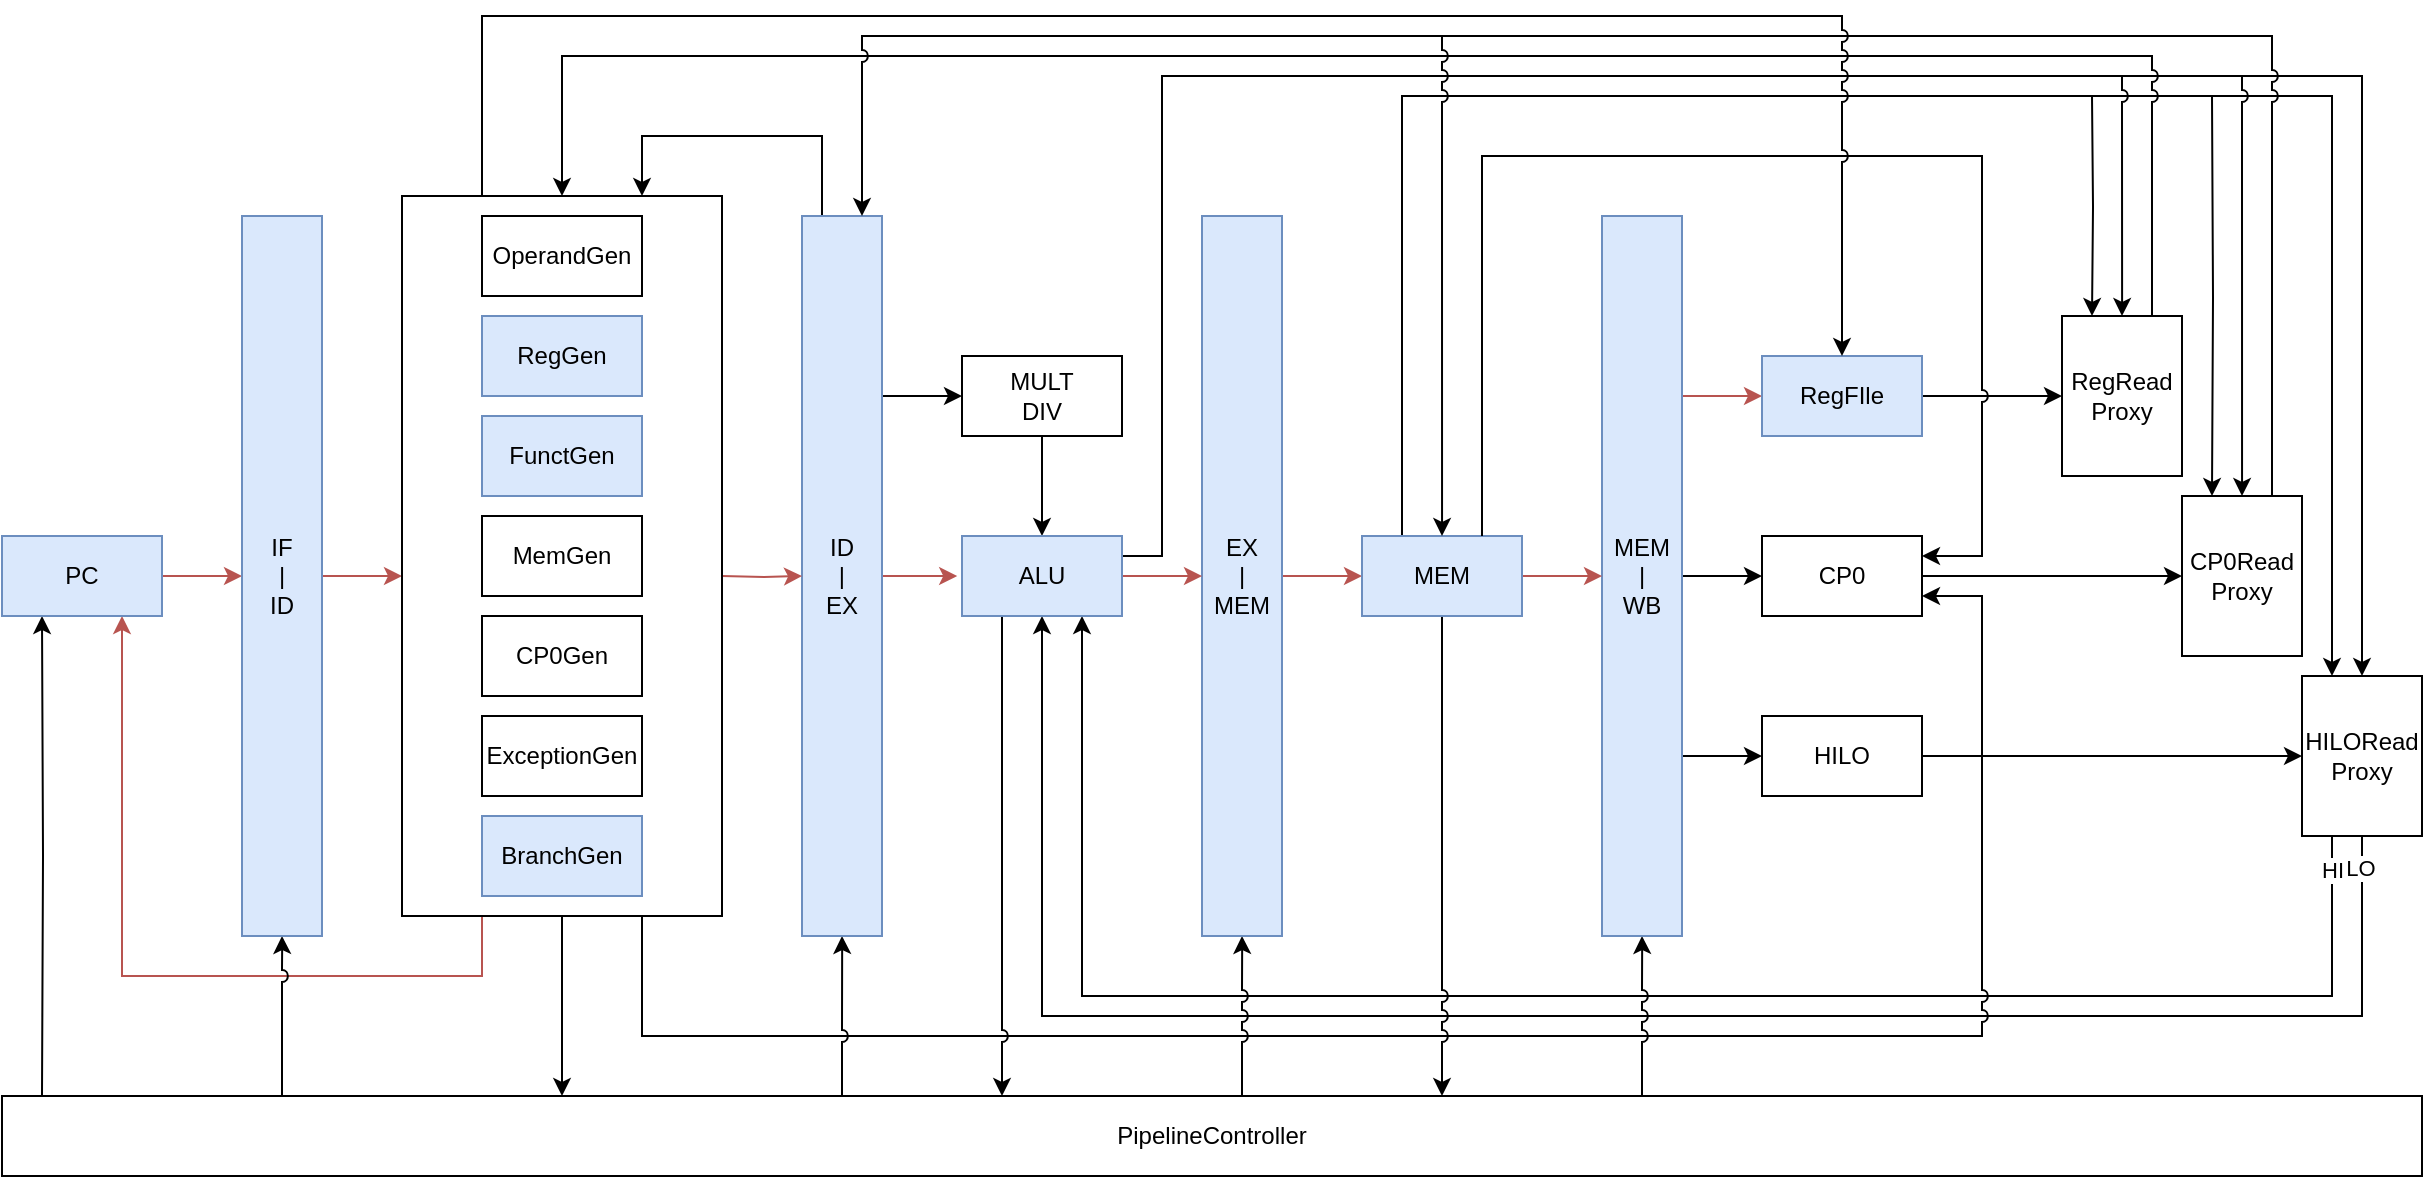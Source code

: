 <mxfile version="14.4.3" type="github">
  <diagram id="Vwi1EXBxK2TPIhp4Lb0i" name="Page-1">
    <mxGraphModel dx="172" dy="143" grid="1" gridSize="10" guides="1" tooltips="1" connect="1" arrows="1" fold="1" page="1" pageScale="1" pageWidth="1654" pageHeight="1169" math="0" shadow="0">
      <root>
        <mxCell id="0" />
        <mxCell id="1" parent="0" />
        <mxCell id="NHjuUeP-jw1T3mchbmi4-1" value="" style="endArrow=none;html=1;" parent="1" edge="1">
          <mxGeometry width="50" height="50" relative="1" as="geometry">
            <mxPoint x="1390" y="260" as="sourcePoint" />
            <mxPoint x="1450" y="260" as="targetPoint" />
          </mxGeometry>
        </mxCell>
        <mxCell id="NHjuUeP-jw1T3mchbmi4-2" value="" style="endArrow=none;html=1;" parent="1" edge="1">
          <mxGeometry width="50" height="50" relative="1" as="geometry">
            <mxPoint x="1375" y="270" as="sourcePoint" />
            <mxPoint x="1435" y="270" as="targetPoint" />
          </mxGeometry>
        </mxCell>
        <mxCell id="NHjuUeP-jw1T3mchbmi4-3" value="" style="endArrow=none;html=1;exitX=1;exitY=0.25;exitDx=0;exitDy=0;jumpStyle=arc;rounded=0;" parent="1" source="NHjuUeP-jw1T3mchbmi4-39" edge="1">
          <mxGeometry width="50" height="50" relative="1" as="geometry">
            <mxPoint x="890" y="370" as="sourcePoint" />
            <mxPoint x="1391.333" y="260" as="targetPoint" />
            <Array as="points">
              <mxPoint x="910" y="500" />
              <mxPoint x="910" y="260" />
            </Array>
          </mxGeometry>
        </mxCell>
        <mxCell id="NHjuUeP-jw1T3mchbmi4-4" value="" style="endArrow=none;html=1;exitX=0.25;exitY=0;exitDx=0;exitDy=0;rounded=0;" parent="1" source="NHjuUeP-jw1T3mchbmi4-42" edge="1">
          <mxGeometry width="50" height="50" relative="1" as="geometry">
            <mxPoint x="1025" y="490" as="sourcePoint" />
            <mxPoint x="1375" y="270" as="targetPoint" />
            <Array as="points">
              <mxPoint x="1030" y="270" />
            </Array>
          </mxGeometry>
        </mxCell>
        <mxCell id="NHjuUeP-jw1T3mchbmi4-5" style="edgeStyle=orthogonalEdgeStyle;rounded=0;orthogonalLoop=1;jettySize=auto;html=1;exitX=0.5;exitY=1;exitDx=0;exitDy=0;entryX=0.5;entryY=1;entryDx=0;entryDy=0;" parent="1" source="NHjuUeP-jw1T3mchbmi4-53" target="NHjuUeP-jw1T3mchbmi4-39" edge="1">
          <mxGeometry relative="1" as="geometry">
            <Array as="points">
              <mxPoint x="1510" y="730" />
              <mxPoint x="850" y="730" />
            </Array>
          </mxGeometry>
        </mxCell>
        <mxCell id="NHjuUeP-jw1T3mchbmi4-6" value="LO" style="edgeLabel;html=1;align=center;verticalAlign=middle;resizable=0;points=[];" parent="NHjuUeP-jw1T3mchbmi4-5" vertex="1" connectable="0">
          <mxGeometry x="-0.967" y="-1" relative="1" as="geometry">
            <mxPoint as="offset" />
          </mxGeometry>
        </mxCell>
        <mxCell id="NHjuUeP-jw1T3mchbmi4-7" style="edgeStyle=orthogonalEdgeStyle;rounded=0;orthogonalLoop=1;jettySize=auto;html=1;exitX=0.25;exitY=1;exitDx=0;exitDy=0;entryX=0.75;entryY=1;entryDx=0;entryDy=0;" parent="1" source="NHjuUeP-jw1T3mchbmi4-53" target="NHjuUeP-jw1T3mchbmi4-39" edge="1">
          <mxGeometry relative="1" as="geometry">
            <Array as="points">
              <mxPoint x="1495" y="720" />
              <mxPoint x="870" y="720" />
            </Array>
          </mxGeometry>
        </mxCell>
        <mxCell id="NHjuUeP-jw1T3mchbmi4-8" value="HI" style="edgeLabel;html=1;align=center;verticalAlign=middle;resizable=0;points=[];" parent="NHjuUeP-jw1T3mchbmi4-7" vertex="1" connectable="0">
          <mxGeometry x="-0.962" relative="1" as="geometry">
            <mxPoint as="offset" />
          </mxGeometry>
        </mxCell>
        <mxCell id="NHjuUeP-jw1T3mchbmi4-9" style="edgeStyle=orthogonalEdgeStyle;rounded=0;orthogonalLoop=1;jettySize=auto;html=1;entryX=0.75;entryY=1;entryDx=0;entryDy=0;fillColor=#f8cecc;strokeColor=#b85450;" parent="1" source="NHjuUeP-jw1T3mchbmi4-59" target="NHjuUeP-jw1T3mchbmi4-16" edge="1">
          <mxGeometry relative="1" as="geometry">
            <Array as="points">
              <mxPoint x="570" y="710" />
              <mxPoint x="390" y="710" />
            </Array>
            <mxPoint x="550" y="700" as="sourcePoint" />
          </mxGeometry>
        </mxCell>
        <mxCell id="NHjuUeP-jw1T3mchbmi4-10" style="edgeStyle=orthogonalEdgeStyle;rounded=0;orthogonalLoop=1;jettySize=auto;html=1;entryX=1;entryY=0.75;entryDx=0;entryDy=0;jumpStyle=arc;" parent="1" source="NHjuUeP-jw1T3mchbmi4-59" target="NHjuUeP-jw1T3mchbmi4-46" edge="1">
          <mxGeometry relative="1" as="geometry">
            <Array as="points">
              <mxPoint x="650" y="740" />
              <mxPoint x="1320" y="740" />
              <mxPoint x="1320" y="520" />
            </Array>
            <mxPoint x="670" y="720" as="sourcePoint" />
          </mxGeometry>
        </mxCell>
        <mxCell id="NHjuUeP-jw1T3mchbmi4-11" style="edgeStyle=orthogonalEdgeStyle;rounded=0;orthogonalLoop=1;jettySize=auto;html=1;jumpStyle=arc;" parent="1" target="NHjuUeP-jw1T3mchbmi4-53" edge="1">
          <mxGeometry relative="1" as="geometry">
            <Array as="points">
              <mxPoint x="1510" y="260" />
            </Array>
            <mxPoint x="1450" y="260" as="sourcePoint" />
          </mxGeometry>
        </mxCell>
        <mxCell id="NHjuUeP-jw1T3mchbmi4-12" style="edgeStyle=orthogonalEdgeStyle;rounded=0;orthogonalLoop=1;jettySize=auto;html=1;entryX=0.25;entryY=0;entryDx=0;entryDy=0;endFill=1;snapToPoint=0;" parent="1" target="NHjuUeP-jw1T3mchbmi4-53" edge="1">
          <mxGeometry relative="1" as="geometry">
            <Array as="points">
              <mxPoint x="1495" y="270" />
            </Array>
            <mxPoint x="1435" y="270" as="sourcePoint" />
          </mxGeometry>
        </mxCell>
        <mxCell id="NHjuUeP-jw1T3mchbmi4-13" value="PipelineController" style="rounded=0;whiteSpace=wrap;html=1;direction=south;" parent="1" vertex="1">
          <mxGeometry x="330" y="770" width="1210" height="40" as="geometry" />
        </mxCell>
        <mxCell id="NHjuUeP-jw1T3mchbmi4-14" style="edgeStyle=orthogonalEdgeStyle;rounded=0;orthogonalLoop=1;jettySize=auto;html=1;exitX=1;exitY=0.5;exitDx=0;exitDy=0;fillColor=#f8cecc;strokeColor=#b85450;" parent="1" source="NHjuUeP-jw1T3mchbmi4-16" target="NHjuUeP-jw1T3mchbmi4-19" edge="1">
          <mxGeometry relative="1" as="geometry" />
        </mxCell>
        <mxCell id="NHjuUeP-jw1T3mchbmi4-15" style="edgeStyle=orthogonalEdgeStyle;rounded=0;orthogonalLoop=1;jettySize=auto;html=1;entryX=0.25;entryY=1;entryDx=0;entryDy=0;" parent="1" target="NHjuUeP-jw1T3mchbmi4-16" edge="1">
          <mxGeometry relative="1" as="geometry">
            <mxPoint x="350" y="770" as="sourcePoint" />
          </mxGeometry>
        </mxCell>
        <mxCell id="NHjuUeP-jw1T3mchbmi4-16" value="PC" style="rounded=0;whiteSpace=wrap;html=1;fillColor=#dae8fc;strokeColor=#6c8ebf;" parent="1" vertex="1">
          <mxGeometry x="330" y="490" width="80" height="40" as="geometry" />
        </mxCell>
        <mxCell id="NHjuUeP-jw1T3mchbmi4-17" style="edgeStyle=orthogonalEdgeStyle;rounded=0;orthogonalLoop=1;jettySize=auto;html=1;exitX=1;exitY=0.5;exitDx=0;exitDy=0;entryX=0;entryY=0.5;entryDx=0;entryDy=0;fillColor=#f8cecc;strokeColor=#b85450;" parent="1" source="NHjuUeP-jw1T3mchbmi4-19" edge="1">
          <mxGeometry relative="1" as="geometry">
            <mxPoint x="530" y="510" as="targetPoint" />
          </mxGeometry>
        </mxCell>
        <mxCell id="NHjuUeP-jw1T3mchbmi4-18" style="edgeStyle=orthogonalEdgeStyle;rounded=0;orthogonalLoop=1;jettySize=auto;html=1;entryX=0.5;entryY=1;entryDx=0;entryDy=0;jumpStyle=arc;" parent="1" target="NHjuUeP-jw1T3mchbmi4-19" edge="1">
          <mxGeometry relative="1" as="geometry">
            <mxPoint x="470" y="770" as="sourcePoint" />
          </mxGeometry>
        </mxCell>
        <mxCell id="NHjuUeP-jw1T3mchbmi4-19" value="IF&lt;br&gt;|&lt;br&gt;ID" style="rounded=0;whiteSpace=wrap;html=1;fillColor=#dae8fc;strokeColor=#6c8ebf;" parent="1" vertex="1">
          <mxGeometry x="450" y="330" width="40" height="360" as="geometry" />
        </mxCell>
        <mxCell id="NHjuUeP-jw1T3mchbmi4-20" style="edgeStyle=orthogonalEdgeStyle;rounded=0;orthogonalLoop=1;jettySize=auto;html=1;exitX=1;exitY=0.25;exitDx=0;exitDy=0;entryX=0;entryY=0.5;entryDx=0;entryDy=0;" parent="1" source="NHjuUeP-jw1T3mchbmi4-24" target="NHjuUeP-jw1T3mchbmi4-36" edge="1">
          <mxGeometry relative="1" as="geometry" />
        </mxCell>
        <mxCell id="NHjuUeP-jw1T3mchbmi4-21" style="edgeStyle=orthogonalEdgeStyle;rounded=0;orthogonalLoop=1;jettySize=auto;html=1;exitX=1;exitY=0.5;exitDx=0;exitDy=0;entryX=-0.03;entryY=0.482;entryDx=0;entryDy=0;entryPerimeter=0;fillColor=#f8cecc;strokeColor=#b85450;" parent="1" source="NHjuUeP-jw1T3mchbmi4-24" target="NHjuUeP-jw1T3mchbmi4-39" edge="1">
          <mxGeometry relative="1" as="geometry" />
        </mxCell>
        <mxCell id="NHjuUeP-jw1T3mchbmi4-22" style="edgeStyle=orthogonalEdgeStyle;rounded=0;orthogonalLoop=1;jettySize=auto;html=1;entryX=0.5;entryY=1;entryDx=0;entryDy=0;jumpStyle=arc;" parent="1" target="NHjuUeP-jw1T3mchbmi4-24" edge="1">
          <mxGeometry relative="1" as="geometry">
            <mxPoint x="750" y="770" as="sourcePoint" />
          </mxGeometry>
        </mxCell>
        <mxCell id="NHjuUeP-jw1T3mchbmi4-23" style="edgeStyle=orthogonalEdgeStyle;rounded=0;orthogonalLoop=1;jettySize=auto;html=1;exitX=0.25;exitY=0;exitDx=0;exitDy=0;entryX=0.75;entryY=0;entryDx=0;entryDy=0;" parent="1" source="NHjuUeP-jw1T3mchbmi4-24" target="NHjuUeP-jw1T3mchbmi4-59" edge="1">
          <mxGeometry relative="1" as="geometry">
            <Array as="points">
              <mxPoint x="740" y="290" />
              <mxPoint x="650" y="290" />
            </Array>
            <mxPoint x="670" y="290" as="targetPoint" />
          </mxGeometry>
        </mxCell>
        <mxCell id="NHjuUeP-jw1T3mchbmi4-24" value="ID&lt;br&gt;|&lt;br&gt;EX" style="rounded=0;whiteSpace=wrap;html=1;fillColor=#dae8fc;strokeColor=#6c8ebf;" parent="1" vertex="1">
          <mxGeometry x="730" y="330" width="40" height="360" as="geometry" />
        </mxCell>
        <mxCell id="NHjuUeP-jw1T3mchbmi4-25" style="edgeStyle=orthogonalEdgeStyle;rounded=0;orthogonalLoop=1;jettySize=auto;html=1;exitX=1;exitY=0.5;exitDx=0;exitDy=0;entryX=0;entryY=0.5;entryDx=0;entryDy=0;fillColor=#f8cecc;strokeColor=#b85450;" parent="1" source="NHjuUeP-jw1T3mchbmi4-27" target="NHjuUeP-jw1T3mchbmi4-42" edge="1">
          <mxGeometry relative="1" as="geometry" />
        </mxCell>
        <mxCell id="NHjuUeP-jw1T3mchbmi4-26" style="edgeStyle=orthogonalEdgeStyle;rounded=0;orthogonalLoop=1;jettySize=auto;html=1;entryX=0.5;entryY=1;entryDx=0;entryDy=0;jumpStyle=arc;" parent="1" target="NHjuUeP-jw1T3mchbmi4-27" edge="1">
          <mxGeometry relative="1" as="geometry">
            <mxPoint x="950" y="770" as="sourcePoint" />
          </mxGeometry>
        </mxCell>
        <mxCell id="NHjuUeP-jw1T3mchbmi4-27" value="EX&lt;br&gt;|&lt;br&gt;MEM" style="rounded=0;whiteSpace=wrap;html=1;fillColor=#dae8fc;strokeColor=#6c8ebf;" parent="1" vertex="1">
          <mxGeometry x="930" y="330" width="40" height="360" as="geometry" />
        </mxCell>
        <mxCell id="NHjuUeP-jw1T3mchbmi4-28" style="edgeStyle=orthogonalEdgeStyle;rounded=0;orthogonalLoop=1;jettySize=auto;html=1;exitX=1;exitY=0.5;exitDx=0;exitDy=0;entryX=0;entryY=0.5;entryDx=0;entryDy=0;" parent="1" source="NHjuUeP-jw1T3mchbmi4-32" target="NHjuUeP-jw1T3mchbmi4-46" edge="1">
          <mxGeometry relative="1" as="geometry" />
        </mxCell>
        <mxCell id="NHjuUeP-jw1T3mchbmi4-29" style="edgeStyle=orthogonalEdgeStyle;rounded=0;orthogonalLoop=1;jettySize=auto;html=1;exitX=1;exitY=0.25;exitDx=0;exitDy=0;entryX=0;entryY=0.5;entryDx=0;entryDy=0;fillColor=#f8cecc;strokeColor=#b85450;" parent="1" source="NHjuUeP-jw1T3mchbmi4-32" target="NHjuUeP-jw1T3mchbmi4-44" edge="1">
          <mxGeometry relative="1" as="geometry" />
        </mxCell>
        <mxCell id="NHjuUeP-jw1T3mchbmi4-30" style="edgeStyle=orthogonalEdgeStyle;rounded=0;orthogonalLoop=1;jettySize=auto;html=1;exitX=1;exitY=0.75;exitDx=0;exitDy=0;entryX=0;entryY=0.5;entryDx=0;entryDy=0;" parent="1" source="NHjuUeP-jw1T3mchbmi4-32" target="NHjuUeP-jw1T3mchbmi4-48" edge="1">
          <mxGeometry relative="1" as="geometry" />
        </mxCell>
        <mxCell id="NHjuUeP-jw1T3mchbmi4-31" style="edgeStyle=orthogonalEdgeStyle;rounded=0;orthogonalLoop=1;jettySize=auto;html=1;entryX=0.5;entryY=1;entryDx=0;entryDy=0;jumpStyle=arc;" parent="1" target="NHjuUeP-jw1T3mchbmi4-32" edge="1">
          <mxGeometry relative="1" as="geometry">
            <mxPoint x="1150" y="770" as="sourcePoint" />
          </mxGeometry>
        </mxCell>
        <mxCell id="NHjuUeP-jw1T3mchbmi4-32" value="MEM&lt;br&gt;|&lt;br&gt;WB" style="rounded=0;whiteSpace=wrap;html=1;fillColor=#dae8fc;strokeColor=#6c8ebf;" parent="1" vertex="1">
          <mxGeometry x="1130" y="330" width="40" height="360" as="geometry" />
        </mxCell>
        <mxCell id="NHjuUeP-jw1T3mchbmi4-33" style="edgeStyle=orthogonalEdgeStyle;rounded=0;orthogonalLoop=1;jettySize=auto;html=1;exitX=1;exitY=0.5;exitDx=0;exitDy=0;entryX=0;entryY=0.5;entryDx=0;entryDy=0;fillColor=#f8cecc;strokeColor=#b85450;" parent="1" target="NHjuUeP-jw1T3mchbmi4-24" edge="1">
          <mxGeometry relative="1" as="geometry">
            <mxPoint x="690" y="510" as="sourcePoint" />
          </mxGeometry>
        </mxCell>
        <mxCell id="NHjuUeP-jw1T3mchbmi4-34" style="edgeStyle=orthogonalEdgeStyle;rounded=0;orthogonalLoop=1;jettySize=auto;html=1;exitX=0.5;exitY=1;exitDx=0;exitDy=0;" parent="1" source="NHjuUeP-jw1T3mchbmi4-59" edge="1">
          <mxGeometry relative="1" as="geometry">
            <mxPoint x="650" y="710" as="sourcePoint" />
            <mxPoint x="610" y="770" as="targetPoint" />
            <Array as="points">
              <mxPoint x="610" y="770" />
            </Array>
          </mxGeometry>
        </mxCell>
        <mxCell id="NHjuUeP-jw1T3mchbmi4-35" style="edgeStyle=orthogonalEdgeStyle;rounded=0;orthogonalLoop=1;jettySize=auto;html=1;exitX=0.5;exitY=1;exitDx=0;exitDy=0;entryX=0.5;entryY=0;entryDx=0;entryDy=0;" parent="1" source="NHjuUeP-jw1T3mchbmi4-36" target="NHjuUeP-jw1T3mchbmi4-39" edge="1">
          <mxGeometry relative="1" as="geometry" />
        </mxCell>
        <mxCell id="NHjuUeP-jw1T3mchbmi4-36" value="MULT&lt;br&gt;DIV" style="rounded=0;whiteSpace=wrap;html=1;" parent="1" vertex="1">
          <mxGeometry x="810" y="400" width="80" height="40" as="geometry" />
        </mxCell>
        <mxCell id="NHjuUeP-jw1T3mchbmi4-37" style="edgeStyle=orthogonalEdgeStyle;rounded=0;orthogonalLoop=1;jettySize=auto;html=1;exitX=1;exitY=0.5;exitDx=0;exitDy=0;entryX=0;entryY=0.5;entryDx=0;entryDy=0;fillColor=#f8cecc;strokeColor=#b85450;" parent="1" source="NHjuUeP-jw1T3mchbmi4-39" target="NHjuUeP-jw1T3mchbmi4-27" edge="1">
          <mxGeometry relative="1" as="geometry" />
        </mxCell>
        <mxCell id="NHjuUeP-jw1T3mchbmi4-38" style="edgeStyle=orthogonalEdgeStyle;rounded=0;orthogonalLoop=1;jettySize=auto;html=1;exitX=0.25;exitY=1;exitDx=0;exitDy=0;jumpStyle=arc;" parent="1" source="NHjuUeP-jw1T3mchbmi4-39" edge="1">
          <mxGeometry relative="1" as="geometry">
            <mxPoint x="830" y="770" as="targetPoint" />
          </mxGeometry>
        </mxCell>
        <mxCell id="NHjuUeP-jw1T3mchbmi4-39" value="ALU" style="rounded=0;whiteSpace=wrap;html=1;fillColor=#dae8fc;strokeColor=#6c8ebf;" parent="1" vertex="1">
          <mxGeometry x="810" y="490" width="80" height="40" as="geometry" />
        </mxCell>
        <mxCell id="NHjuUeP-jw1T3mchbmi4-40" style="edgeStyle=orthogonalEdgeStyle;rounded=0;orthogonalLoop=1;jettySize=auto;html=1;exitX=1;exitY=0.5;exitDx=0;exitDy=0;entryX=0;entryY=0.5;entryDx=0;entryDy=0;fillColor=#f8cecc;strokeColor=#b85450;" parent="1" source="NHjuUeP-jw1T3mchbmi4-42" target="NHjuUeP-jw1T3mchbmi4-32" edge="1">
          <mxGeometry relative="1" as="geometry" />
        </mxCell>
        <mxCell id="NHjuUeP-jw1T3mchbmi4-41" style="edgeStyle=orthogonalEdgeStyle;rounded=0;orthogonalLoop=1;jettySize=auto;html=1;exitX=0.5;exitY=1;exitDx=0;exitDy=0;jumpStyle=arc;" parent="1" source="NHjuUeP-jw1T3mchbmi4-42" edge="1">
          <mxGeometry relative="1" as="geometry">
            <mxPoint x="1050" y="770" as="targetPoint" />
          </mxGeometry>
        </mxCell>
        <mxCell id="NHjuUeP-jw1T3mchbmi4-42" value="MEM" style="rounded=0;whiteSpace=wrap;html=1;fillColor=#dae8fc;strokeColor=#6c8ebf;" parent="1" vertex="1">
          <mxGeometry x="1010" y="490" width="80" height="40" as="geometry" />
        </mxCell>
        <mxCell id="NHjuUeP-jw1T3mchbmi4-43" style="edgeStyle=orthogonalEdgeStyle;rounded=0;orthogonalLoop=1;jettySize=auto;html=1;exitX=1;exitY=0.5;exitDx=0;exitDy=0;entryX=0;entryY=0.5;entryDx=0;entryDy=0;" parent="1" source="NHjuUeP-jw1T3mchbmi4-44" target="NHjuUeP-jw1T3mchbmi4-50" edge="1">
          <mxGeometry relative="1" as="geometry" />
        </mxCell>
        <mxCell id="NHjuUeP-jw1T3mchbmi4-44" value="RegFIle" style="rounded=0;whiteSpace=wrap;html=1;fillColor=#dae8fc;strokeColor=#6c8ebf;" parent="1" vertex="1">
          <mxGeometry x="1210" y="400" width="80" height="40" as="geometry" />
        </mxCell>
        <mxCell id="NHjuUeP-jw1T3mchbmi4-45" style="edgeStyle=orthogonalEdgeStyle;rounded=0;orthogonalLoop=1;jettySize=auto;html=1;exitX=1;exitY=0.5;exitDx=0;exitDy=0;entryX=0;entryY=0.5;entryDx=0;entryDy=0;" parent="1" source="NHjuUeP-jw1T3mchbmi4-46" target="NHjuUeP-jw1T3mchbmi4-52" edge="1">
          <mxGeometry relative="1" as="geometry" />
        </mxCell>
        <mxCell id="NHjuUeP-jw1T3mchbmi4-46" value="CP0" style="rounded=0;whiteSpace=wrap;html=1;" parent="1" vertex="1">
          <mxGeometry x="1210" y="490" width="80" height="40" as="geometry" />
        </mxCell>
        <mxCell id="NHjuUeP-jw1T3mchbmi4-47" style="edgeStyle=orthogonalEdgeStyle;rounded=0;orthogonalLoop=1;jettySize=auto;html=1;exitX=1;exitY=0.5;exitDx=0;exitDy=0;entryX=0;entryY=0.5;entryDx=0;entryDy=0;" parent="1" source="NHjuUeP-jw1T3mchbmi4-48" target="NHjuUeP-jw1T3mchbmi4-53" edge="1">
          <mxGeometry relative="1" as="geometry" />
        </mxCell>
        <mxCell id="NHjuUeP-jw1T3mchbmi4-48" value="HILO" style="rounded=0;whiteSpace=wrap;html=1;" parent="1" vertex="1">
          <mxGeometry x="1210" y="580" width="80" height="40" as="geometry" />
        </mxCell>
        <mxCell id="NHjuUeP-jw1T3mchbmi4-49" style="edgeStyle=orthogonalEdgeStyle;rounded=0;orthogonalLoop=1;jettySize=auto;html=1;exitX=0.25;exitY=0;exitDx=0;exitDy=0;entryX=0.25;entryY=0;entryDx=0;entryDy=0;" parent="1" target="NHjuUeP-jw1T3mchbmi4-50" edge="1">
          <mxGeometry relative="1" as="geometry">
            <mxPoint x="1375" y="270" as="sourcePoint" />
          </mxGeometry>
        </mxCell>
        <mxCell id="NHjuUeP-jw1T3mchbmi4-50" value="RegRead&lt;br&gt;Proxy" style="rounded=0;whiteSpace=wrap;html=1;" parent="1" vertex="1">
          <mxGeometry x="1360" y="380" width="60" height="80" as="geometry" />
        </mxCell>
        <mxCell id="NHjuUeP-jw1T3mchbmi4-51" style="edgeStyle=orthogonalEdgeStyle;rounded=0;orthogonalLoop=1;jettySize=auto;html=1;exitX=0.25;exitY=0;exitDx=0;exitDy=0;entryX=0.25;entryY=0;entryDx=0;entryDy=0;" parent="1" target="NHjuUeP-jw1T3mchbmi4-52" edge="1">
          <mxGeometry relative="1" as="geometry">
            <mxPoint x="1435" y="270" as="sourcePoint" />
          </mxGeometry>
        </mxCell>
        <mxCell id="NHjuUeP-jw1T3mchbmi4-52" value="CP0Read&lt;br&gt;Proxy" style="rounded=0;whiteSpace=wrap;html=1;" parent="1" vertex="1">
          <mxGeometry x="1420" y="470" width="60" height="80" as="geometry" />
        </mxCell>
        <mxCell id="NHjuUeP-jw1T3mchbmi4-53" value="HILORead&lt;br&gt;Proxy" style="rounded=0;whiteSpace=wrap;html=1;" parent="1" vertex="1">
          <mxGeometry x="1480" y="560" width="60" height="80" as="geometry" />
        </mxCell>
        <mxCell id="NHjuUeP-jw1T3mchbmi4-54" style="edgeStyle=orthogonalEdgeStyle;rounded=0;orthogonalLoop=1;jettySize=auto;html=1;exitX=0.5;exitY=0;exitDx=0;exitDy=0;entryX=0.5;entryY=0;entryDx=0;entryDy=0;jumpStyle=arc;" parent="1" target="NHjuUeP-jw1T3mchbmi4-50" edge="1">
          <mxGeometry relative="1" as="geometry">
            <mxPoint x="1390" y="260" as="sourcePoint" />
          </mxGeometry>
        </mxCell>
        <mxCell id="NHjuUeP-jw1T3mchbmi4-55" style="edgeStyle=orthogonalEdgeStyle;rounded=0;orthogonalLoop=1;jettySize=auto;html=1;exitX=0.5;exitY=0;exitDx=0;exitDy=0;entryX=0.5;entryY=0;entryDx=0;entryDy=0;jumpStyle=arc;" parent="1" target="NHjuUeP-jw1T3mchbmi4-52" edge="1">
          <mxGeometry relative="1" as="geometry">
            <mxPoint x="1450" y="260" as="sourcePoint" />
          </mxGeometry>
        </mxCell>
        <mxCell id="NHjuUeP-jw1T3mchbmi4-56" style="edgeStyle=orthogonalEdgeStyle;rounded=0;orthogonalLoop=1;jettySize=auto;html=1;exitX=0.75;exitY=0;exitDx=0;exitDy=0;jumpStyle=arc;entryX=0.5;entryY=0;entryDx=0;entryDy=0;" parent="1" source="NHjuUeP-jw1T3mchbmi4-50" target="NHjuUeP-jw1T3mchbmi4-59" edge="1">
          <mxGeometry relative="1" as="geometry">
            <Array as="points">
              <mxPoint x="1405" y="250" />
              <mxPoint x="610" y="250" />
            </Array>
            <mxPoint x="650" y="250" as="targetPoint" />
          </mxGeometry>
        </mxCell>
        <mxCell id="NHjuUeP-jw1T3mchbmi4-57" style="edgeStyle=orthogonalEdgeStyle;rounded=0;orthogonalLoop=1;jettySize=auto;html=1;entryX=0.75;entryY=0;entryDx=0;entryDy=0;jumpStyle=arc;" parent="1" target="NHjuUeP-jw1T3mchbmi4-24" edge="1">
          <mxGeometry relative="1" as="geometry">
            <Array as="points">
              <mxPoint x="760" y="240" />
            </Array>
            <mxPoint x="1050" y="240" as="sourcePoint" />
          </mxGeometry>
        </mxCell>
        <mxCell id="NHjuUeP-jw1T3mchbmi4-58" style="edgeStyle=orthogonalEdgeStyle;rounded=0;orthogonalLoop=1;jettySize=auto;html=1;entryX=0.5;entryY=0;entryDx=0;entryDy=0;jumpStyle=arc;" parent="1" target="NHjuUeP-jw1T3mchbmi4-42" edge="1">
          <mxGeometry relative="1" as="geometry">
            <mxPoint x="1050" y="240" as="sourcePoint" />
          </mxGeometry>
        </mxCell>
        <mxCell id="NHjuUeP-jw1T3mchbmi4-59" value="&lt;blockquote style=&quot;margin: 0 0 0 40px ; border: none ; padding: 0px&quot;&gt;&lt;/blockquote&gt;" style="rounded=0;whiteSpace=wrap;html=1;align=left;" parent="1" vertex="1">
          <mxGeometry x="530" y="320" width="160" height="360" as="geometry" />
        </mxCell>
        <mxCell id="NHjuUeP-jw1T3mchbmi4-60" value="OperandGen" style="rounded=0;whiteSpace=wrap;html=1;" parent="1" vertex="1">
          <mxGeometry x="570" y="330" width="80" height="40" as="geometry" />
        </mxCell>
        <mxCell id="NHjuUeP-jw1T3mchbmi4-61" value="CP0Gen" style="rounded=0;whiteSpace=wrap;html=1;" parent="1" vertex="1">
          <mxGeometry x="570" y="530" width="80" height="40" as="geometry" />
        </mxCell>
        <mxCell id="NHjuUeP-jw1T3mchbmi4-62" value="ExceptionGen" style="rounded=0;whiteSpace=wrap;html=1;" parent="1" vertex="1">
          <mxGeometry x="570" y="580" width="80" height="40" as="geometry" />
        </mxCell>
        <mxCell id="NHjuUeP-jw1T3mchbmi4-63" value="FunctGen" style="rounded=0;whiteSpace=wrap;html=1;fillColor=#dae8fc;strokeColor=#6c8ebf;" parent="1" vertex="1">
          <mxGeometry x="570" y="430" width="80" height="40" as="geometry" />
        </mxCell>
        <mxCell id="NHjuUeP-jw1T3mchbmi4-64" value="MemGen" style="rounded=0;whiteSpace=wrap;html=1;" parent="1" vertex="1">
          <mxGeometry x="570" y="480" width="80" height="40" as="geometry" />
        </mxCell>
        <mxCell id="NHjuUeP-jw1T3mchbmi4-65" value="BranchGen" style="rounded=0;whiteSpace=wrap;html=1;fillColor=#dae8fc;strokeColor=#6c8ebf;" parent="1" vertex="1">
          <mxGeometry x="570" y="630" width="80" height="40" as="geometry" />
        </mxCell>
        <mxCell id="NHjuUeP-jw1T3mchbmi4-66" value="RegGen" style="rounded=0;whiteSpace=wrap;html=1;fillColor=#dae8fc;strokeColor=#6c8ebf;" parent="1" vertex="1">
          <mxGeometry x="570" y="380" width="80" height="40" as="geometry" />
        </mxCell>
        <mxCell id="NHjuUeP-jw1T3mchbmi4-67" style="edgeStyle=orthogonalEdgeStyle;rounded=0;orthogonalLoop=1;jettySize=auto;html=1;exitX=0.5;exitY=1;exitDx=0;exitDy=0;" parent="1" source="NHjuUeP-jw1T3mchbmi4-59" target="NHjuUeP-jw1T3mchbmi4-59" edge="1">
          <mxGeometry x="530" y="320" as="geometry" />
        </mxCell>
        <mxCell id="NHjuUeP-jw1T3mchbmi4-68" value="" style="endArrow=none;html=1;entryX=0.75;entryY=0;entryDx=0;entryDy=0;rounded=0;jumpStyle=arc;" parent="1" target="NHjuUeP-jw1T3mchbmi4-52" edge="1">
          <mxGeometry width="50" height="50" relative="1" as="geometry">
            <mxPoint x="1050" y="240" as="sourcePoint" />
            <mxPoint x="1270" y="460" as="targetPoint" />
            <Array as="points">
              <mxPoint x="1465" y="240" />
            </Array>
          </mxGeometry>
        </mxCell>
        <mxCell id="NHjuUeP-jw1T3mchbmi4-70" style="edgeStyle=orthogonalEdgeStyle;rounded=0;orthogonalLoop=1;jettySize=auto;html=1;exitX=0.75;exitY=0;exitDx=0;exitDy=0;entryX=1;entryY=0.25;entryDx=0;entryDy=0;jumpStyle=arc;" parent="1" source="NHjuUeP-jw1T3mchbmi4-42" target="NHjuUeP-jw1T3mchbmi4-46" edge="1">
          <mxGeometry relative="1" as="geometry">
            <Array as="points">
              <mxPoint x="1070" y="300" />
              <mxPoint x="1320" y="300" />
              <mxPoint x="1320" y="500" />
            </Array>
          </mxGeometry>
        </mxCell>
        <mxCell id="NHjuUeP-jw1T3mchbmi4-71" style="edgeStyle=orthogonalEdgeStyle;rounded=0;jumpStyle=arc;orthogonalLoop=1;jettySize=auto;html=1;entryX=0.5;entryY=0;entryDx=0;entryDy=0;endFill=1;" parent="1" target="NHjuUeP-jw1T3mchbmi4-44" edge="1">
          <mxGeometry relative="1" as="geometry">
            <mxPoint x="570" y="320" as="sourcePoint" />
            <Array as="points">
              <mxPoint x="570" y="320" />
              <mxPoint x="570" y="230" />
              <mxPoint x="1250" y="230" />
            </Array>
          </mxGeometry>
        </mxCell>
      </root>
    </mxGraphModel>
  </diagram>
</mxfile>
